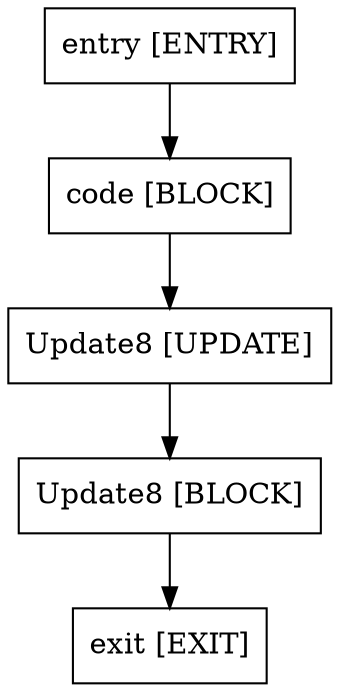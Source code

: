 digraph main{
"entry [ENTRY]"[shape=box];
"code [BLOCK]"[shape=box];
"Update8 [UPDATE]"[shape=box];
"Update8 [BLOCK]"[shape=box];
"exit [EXIT]"[shape=box];
"entry [ENTRY]"->"code [BLOCK]";
"code [BLOCK]"->"Update8 [UPDATE]";
"Update8 [UPDATE]"->"Update8 [BLOCK]";
"Update8 [BLOCK]"->"exit [EXIT]";

}
